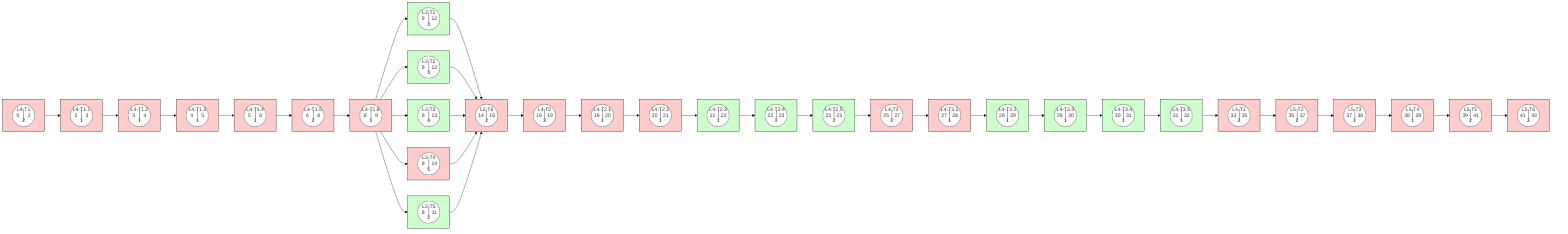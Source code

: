 graph LR
%% Styles pour un PERT circulaire
classDef critical fill:#ffcccc,stroke:#000,stroke-width:1px
classDef normal fill:#ccffcc,stroke:#000,stroke-width:1px

%% Configuration du graphe
linkStyle default stroke:#000,stroke-width:1px

L4-T1["<div style='width: 70px; height: 70px; border-radius: 50%; border: 1px solid black; position: relative; background: white;'>
  <div style='position: absolute; width: 100%; top: 0; left: 0; text-align: center; padding-top: 5px;'>L4-T1</div>
  <div style='position: absolute; width: 50%; height: 50%; top: 50%; left: 0; transform: translateY(-50%); border-right: 1px solid black; display: flex; align-items: center; justify-content: center;'>0</div>
  <div style='position: absolute; width: 50%; height: 50%; top: 50%; right: 0; transform: translateY(-50%); display: flex; align-items: center; justify-content: center;'>2</div>
  <div style='position: absolute; width: 100%; bottom: 5px; left: 0; text-align: center;'>2</div>
</div>"]

L4-T1.1["<div style='width: 70px; height: 70px; border-radius: 50%; border: 1px solid black; position: relative; background: white;'>
  <div style='position: absolute; width: 100%; top: 0; left: 0; text-align: center; padding-top: 5px;'>L4-T1.1</div>
  <div style='position: absolute; width: 50%; height: 50%; top: 50%; left: 0; transform: translateY(-50%); border-right: 1px solid black; display: flex; align-items: center; justify-content: center;'>2</div>
  <div style='position: absolute; width: 50%; height: 50%; top: 50%; right: 0; transform: translateY(-50%); display: flex; align-items: center; justify-content: center;'>3</div>
  <div style='position: absolute; width: 100%; bottom: 5px; left: 0; text-align: center;'>1</div>
</div>"]

L4-T1.2["<div style='width: 70px; height: 70px; border-radius: 50%; border: 1px solid black; position: relative; background: white;'>
  <div style='position: absolute; width: 100%; top: 0; left: 0; text-align: center; padding-top: 5px;'>L4-T1.2</div>
  <div style='position: absolute; width: 50%; height: 50%; top: 50%; left: 0; transform: translateY(-50%); border-right: 1px solid black; display: flex; align-items: center; justify-content: center;'>3</div>
  <div style='position: absolute; width: 50%; height: 50%; top: 50%; right: 0; transform: translateY(-50%); display: flex; align-items: center; justify-content: center;'>4</div>
  <div style='position: absolute; width: 100%; bottom: 5px; left: 0; text-align: center;'>1</div>
</div>"]

L4-T1.3["<div style='width: 70px; height: 70px; border-radius: 50%; border: 1px solid black; position: relative; background: white;'>
  <div style='position: absolute; width: 100%; top: 0; left: 0; text-align: center; padding-top: 5px;'>L4-T1.3</div>
  <div style='position: absolute; width: 50%; height: 50%; top: 50%; left: 0; transform: translateY(-50%); border-right: 1px solid black; display: flex; align-items: center; justify-content: center;'>4</div>
  <div style='position: absolute; width: 50%; height: 50%; top: 50%; right: 0; transform: translateY(-50%); display: flex; align-items: center; justify-content: center;'>5</div>
  <div style='position: absolute; width: 100%; bottom: 5px; left: 0; text-align: center;'>1</div>
</div>"]

L4-T1.4["<div style='width: 70px; height: 70px; border-radius: 50%; border: 1px solid black; position: relative; background: white;'>
  <div style='position: absolute; width: 100%; top: 0; left: 0; text-align: center; padding-top: 5px;'>L4-T1.4</div>
  <div style='position: absolute; width: 50%; height: 50%; top: 50%; left: 0; transform: translateY(-50%); border-right: 1px solid black; display: flex; align-items: center; justify-content: center;'>5</div>
  <div style='position: absolute; width: 50%; height: 50%; top: 50%; right: 0; transform: translateY(-50%); display: flex; align-items: center; justify-content: center;'>6</div>
  <div style='position: absolute; width: 100%; bottom: 5px; left: 0; text-align: center;'>1</div>
</div>"]

L4-T1.5["<div style='width: 70px; height: 70px; border-radius: 50%; border: 1px solid black; position: relative; background: white;'>
  <div style='position: absolute; width: 100%; top: 0; left: 0; text-align: center; padding-top: 5px;'>L4-T1.5</div>
  <div style='position: absolute; width: 50%; height: 50%; top: 50%; left: 0; transform: translateY(-50%); border-right: 1px solid black; display: flex; align-items: center; justify-content: center;'>6</div>
  <div style='position: absolute; width: 50%; height: 50%; top: 50%; right: 0; transform: translateY(-50%); display: flex; align-items: center; justify-content: center;'>8</div>
  <div style='position: absolute; width: 100%; bottom: 5px; left: 0; text-align: center;'>2</div>
</div>"]

L4-T1.6["<div style='width: 70px; height: 70px; border-radius: 50%; border: 1px solid black; position: relative; background: white;'>
  <div style='position: absolute; width: 100%; top: 0; left: 0; text-align: center; padding-top: 5px;'>L4-T1.6</div>
  <div style='position: absolute; width: 50%; height: 50%; top: 50%; left: 0; transform: translateY(-50%); border-right: 1px solid black; display: flex; align-items: center; justify-content: center;'>8</div>
  <div style='position: absolute; width: 50%; height: 50%; top: 50%; right: 0; transform: translateY(-50%); display: flex; align-items: center; justify-content: center;'>9</div>
  <div style='position: absolute; width: 100%; bottom: 5px; left: 0; text-align: center;'>1</div>
</div>"]

L2-T1["<div style='width: 70px; height: 70px; border-radius: 50%; border: 1px solid black; position: relative; background: white;'>
  <div style='position: absolute; width: 100%; top: 0; left: 0; text-align: center; padding-top: 5px;'>L2-T1</div>
  <div style='position: absolute; width: 50%; height: 50%; top: 50%; left: 0; transform: translateY(-50%); border-right: 1px solid black; display: flex; align-items: center; justify-content: center;'>9</div>
  <div style='position: absolute; width: 50%; height: 50%; top: 50%; right: 0; transform: translateY(-50%); display: flex; align-items: center; justify-content: center;'>12</div>
  <div style='position: absolute; width: 100%; bottom: 5px; left: 0; text-align: center;'>3</div>
</div>"]

L2-T2["<div style='width: 70px; height: 70px; border-radius: 50%; border: 1px solid black; position: relative; background: white;'>
  <div style='position: absolute; width: 100%; top: 0; left: 0; text-align: center; padding-top: 5px;'>L2-T2</div>
  <div style='position: absolute; width: 50%; height: 50%; top: 50%; left: 0; transform: translateY(-50%); border-right: 1px solid black; display: flex; align-items: center; justify-content: center;'>9</div>
  <div style='position: absolute; width: 50%; height: 50%; top: 50%; right: 0; transform: translateY(-50%); display: flex; align-items: center; justify-content: center;'>12</div>
  <div style='position: absolute; width: 100%; bottom: 5px; left: 0; text-align: center;'>3</div>
</div>"]

L2-T3["<div style='width: 70px; height: 70px; border-radius: 50%; border: 1px solid black; position: relative; background: white;'>
  <div style='position: absolute; width: 100%; top: 0; left: 0; text-align: center; padding-top: 5px;'>L2-T3</div>
  <div style='position: absolute; width: 50%; height: 50%; top: 50%; left: 0; transform: translateY(-50%); border-right: 1px solid black; display: flex; align-items: center; justify-content: center;'>9</div>
  <div style='position: absolute; width: 50%; height: 50%; top: 50%; right: 0; transform: translateY(-50%); display: flex; align-items: center; justify-content: center;'>13</div>
  <div style='position: absolute; width: 100%; bottom: 5px; left: 0; text-align: center;'>4</div>
</div>"]

L2-T4["<div style='width: 70px; height: 70px; border-radius: 50%; border: 1px solid black; position: relative; background: white;'>
  <div style='position: absolute; width: 100%; top: 0; left: 0; text-align: center; padding-top: 5px;'>L2-T4</div>
  <div style='position: absolute; width: 50%; height: 50%; top: 50%; left: 0; transform: translateY(-50%); border-right: 1px solid black; display: flex; align-items: center; justify-content: center;'>9</div>
  <div style='position: absolute; width: 50%; height: 50%; top: 50%; right: 0; transform: translateY(-50%); display: flex; align-items: center; justify-content: center;'>14</div>
  <div style='position: absolute; width: 100%; bottom: 5px; left: 0; text-align: center;'>5</div>
</div>"]

L2-T5["<div style='width: 70px; height: 70px; border-radius: 50%; border: 1px solid black; position: relative; background: white;'>
  <div style='position: absolute; width: 100%; top: 0; left: 0; text-align: center; padding-top: 5px;'>L2-T5</div>
  <div style='position: absolute; width: 50%; height: 50%; top: 50%; left: 0; transform: translateY(-50%); border-right: 1px solid black; display: flex; align-items: center; justify-content: center;'>9</div>
  <div style='position: absolute; width: 50%; height: 50%; top: 50%; right: 0; transform: translateY(-50%); display: flex; align-items: center; justify-content: center;'>11</div>
  <div style='position: absolute; width: 100%; bottom: 5px; left: 0; text-align: center;'>2</div>
</div>"]

L2-T6["<div style='width: 70px; height: 70px; border-radius: 50%; border: 1px solid black; position: relative; background: white;'>
  <div style='position: absolute; width: 100%; top: 0; left: 0; text-align: center; padding-top: 5px;'>L2-T6</div>
  <div style='position: absolute; width: 50%; height: 50%; top: 50%; left: 0; transform: translateY(-50%); border-right: 1px solid black; display: flex; align-items: center; justify-content: center;'>14</div>
  <div style='position: absolute; width: 50%; height: 50%; top: 50%; right: 0; transform: translateY(-50%); display: flex; align-items: center; justify-content: center;'>16</div>
  <div style='position: absolute; width: 100%; bottom: 5px; left: 0; text-align: center;'>2</div>
</div>"]

L4-T2["<div style='width: 70px; height: 70px; border-radius: 50%; border: 1px solid black; position: relative; background: white;'>
  <div style='position: absolute; width: 100%; top: 0; left: 0; text-align: center; padding-top: 5px;'>L4-T2</div>
  <div style='position: absolute; width: 50%; height: 50%; top: 50%; left: 0; transform: translateY(-50%); border-right: 1px solid black; display: flex; align-items: center; justify-content: center;'>16</div>
  <div style='position: absolute; width: 50%; height: 50%; top: 50%; right: 0; transform: translateY(-50%); display: flex; align-items: center; justify-content: center;'>19</div>
  <div style='position: absolute; width: 100%; bottom: 5px; left: 0; text-align: center;'>3</div>
</div>"]

L4-T2.1["<div style='width: 70px; height: 70px; border-radius: 50%; border: 1px solid black; position: relative; background: white;'>
  <div style='position: absolute; width: 100%; top: 0; left: 0; text-align: center; padding-top: 5px;'>L4-T2.1</div>
  <div style='position: absolute; width: 50%; height: 50%; top: 50%; left: 0; transform: translateY(-50%); border-right: 1px solid black; display: flex; align-items: center; justify-content: center;'>19</div>
  <div style='position: absolute; width: 50%; height: 50%; top: 50%; right: 0; transform: translateY(-50%); display: flex; align-items: center; justify-content: center;'>20</div>
  <div style='position: absolute; width: 100%; bottom: 5px; left: 0; text-align: center;'>1</div>
</div>"]

L4-T2.2["<div style='width: 70px; height: 70px; border-radius: 50%; border: 1px solid black; position: relative; background: white;'>
  <div style='position: absolute; width: 100%; top: 0; left: 0; text-align: center; padding-top: 5px;'>L4-T2.2</div>
  <div style='position: absolute; width: 50%; height: 50%; top: 50%; left: 0; transform: translateY(-50%); border-right: 1px solid black; display: flex; align-items: center; justify-content: center;'>20</div>
  <div style='position: absolute; width: 50%; height: 50%; top: 50%; right: 0; transform: translateY(-50%); display: flex; align-items: center; justify-content: center;'>21</div>
  <div style='position: absolute; width: 100%; bottom: 5px; left: 0; text-align: center;'>1</div>
</div>"]

L4-T2.3["<div style='width: 70px; height: 70px; border-radius: 50%; border: 1px solid black; position: relative; background: white;'>
  <div style='position: absolute; width: 100%; top: 0; left: 0; text-align: center; padding-top: 5px;'>L4-T2.3</div>
  <div style='position: absolute; width: 50%; height: 50%; top: 50%; left: 0; transform: translateY(-50%); border-right: 1px solid black; display: flex; align-items: center; justify-content: center;'>21</div>
  <div style='position: absolute; width: 50%; height: 50%; top: 50%; right: 0; transform: translateY(-50%); display: flex; align-items: center; justify-content: center;'>22</div>
  <div style='position: absolute; width: 100%; bottom: 5px; left: 0; text-align: center;'>1</div>
</div>"]

L4-T2.4["<div style='width: 70px; height: 70px; border-radius: 50%; border: 1px solid black; position: relative; background: white;'>
  <div style='position: absolute; width: 100%; top: 0; left: 0; text-align: center; padding-top: 5px;'>L4-T2.4</div>
  <div style='position: absolute; width: 50%; height: 50%; top: 50%; left: 0; transform: translateY(-50%); border-right: 1px solid black; display: flex; align-items: center; justify-content: center;'>22</div>
  <div style='position: absolute; width: 50%; height: 50%; top: 50%; right: 0; transform: translateY(-50%); display: flex; align-items: center; justify-content: center;'>23</div>
  <div style='position: absolute; width: 100%; bottom: 5px; left: 0; text-align: center;'>1</div>
</div>"]

L4-T2.5["<div style='width: 70px; height: 70px; border-radius: 50%; border: 1px solid black; position: relative; background: white;'>
  <div style='position: absolute; width: 100%; top: 0; left: 0; text-align: center; padding-top: 5px;'>L4-T2.5</div>
  <div style='position: absolute; width: 50%; height: 50%; top: 50%; left: 0; transform: translateY(-50%); border-right: 1px solid black; display: flex; align-items: center; justify-content: center;'>23</div>
  <div style='position: absolute; width: 50%; height: 50%; top: 50%; right: 0; transform: translateY(-50%); display: flex; align-items: center; justify-content: center;'>25</div>
  <div style='position: absolute; width: 100%; bottom: 5px; left: 0; text-align: center;'>2</div>
</div>"]

L4-T3["<div style='width: 70px; height: 70px; border-radius: 50%; border: 1px solid black; position: relative; background: white;'>
  <div style='position: absolute; width: 100%; top: 0; left: 0; text-align: center; padding-top: 5px;'>L4-T3</div>
  <div style='position: absolute; width: 50%; height: 50%; top: 50%; left: 0; transform: translateY(-50%); border-right: 1px solid black; display: flex; align-items: center; justify-content: center;'>25</div>
  <div style='position: absolute; width: 50%; height: 50%; top: 50%; right: 0; transform: translateY(-50%); display: flex; align-items: center; justify-content: center;'>27</div>
  <div style='position: absolute; width: 100%; bottom: 5px; left: 0; text-align: center;'>2</div>
</div>"]

L4-T3.1["<div style='width: 70px; height: 70px; border-radius: 50%; border: 1px solid black; position: relative; background: white;'>
  <div style='position: absolute; width: 100%; top: 0; left: 0; text-align: center; padding-top: 5px;'>L4-T3.1</div>
  <div style='position: absolute; width: 50%; height: 50%; top: 50%; left: 0; transform: translateY(-50%); border-right: 1px solid black; display: flex; align-items: center; justify-content: center;'>27</div>
  <div style='position: absolute; width: 50%; height: 50%; top: 50%; right: 0; transform: translateY(-50%); display: flex; align-items: center; justify-content: center;'>28</div>
  <div style='position: absolute; width: 100%; bottom: 5px; left: 0; text-align: center;'>1</div>
</div>"]

L4-T3.2["<div style='width: 70px; height: 70px; border-radius: 50%; border: 1px solid black; position: relative; background: white;'>
  <div style='position: absolute; width: 100%; top: 0; left: 0; text-align: center; padding-top: 5px;'>L4-T3.2</div>
  <div style='position: absolute; width: 50%; height: 50%; top: 50%; left: 0; transform: translateY(-50%); border-right: 1px solid black; display: flex; align-items: center; justify-content: center;'>28</div>
  <div style='position: absolute; width: 50%; height: 50%; top: 50%; right: 0; transform: translateY(-50%); display: flex; align-items: center; justify-content: center;'>29</div>
  <div style='position: absolute; width: 100%; bottom: 5px; left: 0; text-align: center;'>1</div>
</div>"]

L4-T3.3["<div style='width: 70px; height: 70px; border-radius: 50%; border: 1px solid black; position: relative; background: white;'>
  <div style='position: absolute; width: 100%; top: 0; left: 0; text-align: center; padding-top: 5px;'>L4-T3.3</div>
  <div style='position: absolute; width: 50%; height: 50%; top: 50%; left: 0; transform: translateY(-50%); border-right: 1px solid black; display: flex; align-items: center; justify-content: center;'>29</div>
  <div style='position: absolute; width: 50%; height: 50%; top: 50%; right: 0; transform: translateY(-50%); display: flex; align-items: center; justify-content: center;'>30</div>
  <div style='position: absolute; width: 100%; bottom: 5px; left: 0; text-align: center;'>1</div>
</div>"]

L4-T3.4["<div style='width: 70px; height: 70px; border-radius: 50%; border: 1px solid black; position: relative; background: white;'>
  <div style='position: absolute; width: 100%; top: 0; left: 0; text-align: center; padding-top: 5px;'>L4-T3.4</div>
  <div style='position: absolute; width: 50%; height: 50%; top: 50%; left: 0; transform: translateY(-50%); border-right: 1px solid black; display: flex; align-items: center; justify-content: center;'>30</div>
  <div style='position: absolute; width: 50%; height: 50%; top: 50%; right: 0; transform: translateY(-50%); display: flex; align-items: center; justify-content: center;'>31</div>
  <div style='position: absolute; width: 100%; bottom: 5px; left: 0; text-align: center;'>1</div>
</div>"]

L4-T3.5["<div style='width: 70px; height: 70px; border-radius: 50%; border: 1px solid black; position: relative; background: white;'>
  <div style='position: absolute; width: 100%; top: 0; left: 0; text-align: center; padding-top: 5px;'>L4-T3.5</div>
  <div style='position: absolute; width: 50%; height: 50%; top: 50%; left: 0; transform: translateY(-50%); border-right: 1px solid black; display: flex; align-items: center; justify-content: center;'>31</div>
  <div style='position: absolute; width: 50%; height: 50%; top: 50%; right: 0; transform: translateY(-50%); display: flex; align-items: center; justify-content: center;'>32</div>
  <div style='position: absolute; width: 100%; bottom: 5px; left: 0; text-align: center;'>1</div>
</div>"]

L5-T1["<div style='width: 70px; height: 70px; border-radius: 50%; border: 1px solid black; position: relative; background: white;'>
  <div style='position: absolute; width: 100%; top: 0; left: 0; text-align: center; padding-top: 5px;'>L5-T1</div>
  <div style='position: absolute; width: 50%; height: 50%; top: 50%; left: 0; transform: translateY(-50%); border-right: 1px solid black; display: flex; align-items: center; justify-content: center;'>33</div>
  <div style='position: absolute; width: 50%; height: 50%; top: 50%; right: 0; transform: translateY(-50%); display: flex; align-items: center; justify-content: center;'>35</div>
  <div style='position: absolute; width: 100%; bottom: 5px; left: 0; text-align: center;'>2</div>
</div>"]

L5-T2["<div style='width: 70px; height: 70px; border-radius: 50%; border: 1px solid black; position: relative; background: white;'>
  <div style='position: absolute; width: 100%; top: 0; left: 0; text-align: center; padding-top: 5px;'>L5-T2</div>
  <div style='position: absolute; width: 50%; height: 50%; top: 50%; left: 0; transform: translateY(-50%); border-right: 1px solid black; display: flex; align-items: center; justify-content: center;'>35</div>
  <div style='position: absolute; width: 50%; height: 50%; top: 50%; right: 0; transform: translateY(-50%); display: flex; align-items: center; justify-content: center;'>37</div>
  <div style='position: absolute; width: 100%; bottom: 5px; left: 0; text-align: center;'>2</div>
</div>"]

L5-T3["<div style='width: 70px; height: 70px; border-radius: 50%; border: 1px solid black; position: relative; background: white;'>
  <div style='position: absolute; width: 100%; top: 0; left: 0; text-align: center; padding-top: 5px;'>L5-T3</div>
  <div style='position: absolute; width: 50%; height: 50%; top: 50%; left: 0; transform: translateY(-50%); border-right: 1px solid black; display: flex; align-items: center; justify-content: center;'>37</div>
  <div style='position: absolute; width: 50%; height: 50%; top: 50%; right: 0; transform: translateY(-50%); display: flex; align-items: center; justify-content: center;'>38</div>
  <div style='position: absolute; width: 100%; bottom: 5px; left: 0; text-align: center;'>1</div>
</div>"]

L5-T4["<div style='width: 70px; height: 70px; border-radius: 50%; border: 1px solid black; position: relative; background: white;'>
  <div style='position: absolute; width: 100%; top: 0; left: 0; text-align: center; padding-top: 5px;'>L5-T4</div>
  <div style='position: absolute; width: 50%; height: 50%; top: 50%; left: 0; transform: translateY(-50%); border-right: 1px solid black; display: flex; align-items: center; justify-content: center;'>38</div>
  <div style='position: absolute; width: 50%; height: 50%; top: 50%; right: 0; transform: translateY(-50%); display: flex; align-items: center; justify-content: center;'>39</div>
  <div style='position: absolute; width: 100%; bottom: 5px; left: 0; text-align: center;'>1</div>
</div>"]

L5-T5["<div style='width: 70px; height: 70px; border-radius: 50%; border: 1px solid black; position: relative; background: white;'>
  <div style='position: absolute; width: 100%; top: 0; left: 0; text-align: center; padding-top: 5px;'>L5-T5</div>
  <div style='position: absolute; width: 50%; height: 50%; top: 50%; left: 0; transform: translateY(-50%); border-right: 1px solid black; display: flex; align-items: center; justify-content: center;'>39</div>
  <div style='position: absolute; width: 50%; height: 50%; top: 50%; right: 0; transform: translateY(-50%); display: flex; align-items: center; justify-content: center;'>41</div>
  <div style='position: absolute; width: 100%; bottom: 5px; left: 0; text-align: center;'>2</div>
</div>"]

L5-T6["<div style='width: 70px; height: 70px; border-radius: 50%; border: 1px solid black; position: relative; background: white;'>
  <div style='position: absolute; width: 100%; top: 0; left: 0; text-align: center; padding-top: 5px;'>L5-T6</div>
  <div style='position: absolute; width: 50%; height: 50%; top: 50%; left: 0; transform: translateY(-50%); border-right: 1px solid black; display: flex; align-items: center; justify-content: center;'>41</div>
  <div style='position: absolute; width: 50%; height: 50%; top: 50%; right: 0; transform: translateY(-50%); display: flex; align-items: center; justify-content: center;'>43</div>
  <div style='position: absolute; width: 100%; bottom: 5px; left: 0; text-align: center;'>2</div>
</div>"]

%% Connexions entre les tâches
L4-T1 --> L4-T1.1
L4-T1.1 --> L4-T1.2
L4-T1.2 --> L4-T1.3
L4-T1.3 --> L4-T1.4
L4-T1.4 --> L4-T1.5
L4-T1.5 --> L4-T1.6

L4-T1.6 --> L2-T1
L4-T1.6 --> L2-T2
L4-T1.6 --> L2-T3
L4-T1.6 --> L2-T4
L4-T1.6 --> L2-T5

L2-T1 & L2-T2 & L2-T3 & L2-T4 & L2-T5 --> L2-T6

L2-T6 --> L4-T2
L4-T2 --> L4-T2.1
L4-T2.1 --> L4-T2.2
L4-T2.2 --> L4-T2.3
L4-T2.3 --> L4-T2.4
L4-T2.4 --> L4-T2.5

L4-T2.5 --> L4-T3
L4-T3 --> L4-T3.1
L4-T3.1 --> L4-T3.2
L4-T3.2 --> L4-T3.3
L4-T3.3 --> L4-T3.4
L4-T3.4 --> L4-T3.5

L4-T3.5 --> L5-T1
L5-T1 --> L5-T2
L5-T2 --> L5-T3
L5-T3 --> L5-T4
L5-T4 --> L5-T5
L5-T5 --> L5-T6

%% Application des styles
class L4-T1,L4-T1.1,L4-T1.2,L4-T1.3,L4-T1.4,L4-T1.5,L4-T1.6,L2-T4,L2-T6,L4-T2,L4-T2.1,L4-T2.2,L4-T3,L4-T3.1,L5-T1,L5-T2,L5-T3,L5-T4,L5-T5,L5-T6 critical
class L2-T1,L2-T2,L2-T3,L2-T5,L4-T2.3,L4-T2.4,L4-T2.5,L4-T3.2,L4-T3.3,L4-T3.4,L4-T3.5 normal